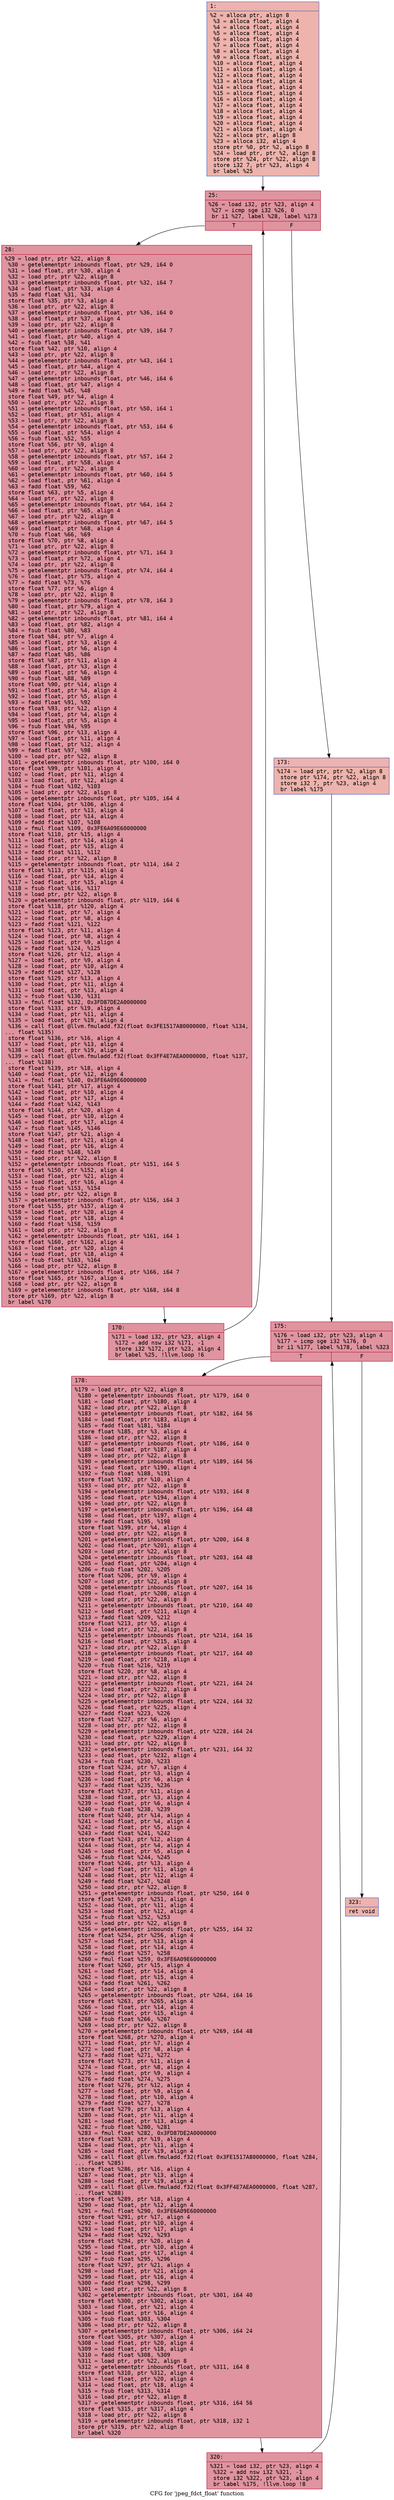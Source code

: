 digraph "CFG for 'jpeg_fdct_float' function" {
	label="CFG for 'jpeg_fdct_float' function";

	Node0x600001545e00 [shape=record,color="#3d50c3ff", style=filled, fillcolor="#d6524470" fontname="Courier",label="{1:\l|  %2 = alloca ptr, align 8\l  %3 = alloca float, align 4\l  %4 = alloca float, align 4\l  %5 = alloca float, align 4\l  %6 = alloca float, align 4\l  %7 = alloca float, align 4\l  %8 = alloca float, align 4\l  %9 = alloca float, align 4\l  %10 = alloca float, align 4\l  %11 = alloca float, align 4\l  %12 = alloca float, align 4\l  %13 = alloca float, align 4\l  %14 = alloca float, align 4\l  %15 = alloca float, align 4\l  %16 = alloca float, align 4\l  %17 = alloca float, align 4\l  %18 = alloca float, align 4\l  %19 = alloca float, align 4\l  %20 = alloca float, align 4\l  %21 = alloca float, align 4\l  %22 = alloca ptr, align 8\l  %23 = alloca i32, align 4\l  store ptr %0, ptr %2, align 8\l  %24 = load ptr, ptr %2, align 8\l  store ptr %24, ptr %22, align 8\l  store i32 7, ptr %23, align 4\l  br label %25\l}"];
	Node0x600001545e00 -> Node0x600001545e50[tooltip="1 -> 25\nProbability 100.00%" ];
	Node0x600001545e50 [shape=record,color="#b70d28ff", style=filled, fillcolor="#b70d2870" fontname="Courier",label="{25:\l|  %26 = load i32, ptr %23, align 4\l  %27 = icmp sge i32 %26, 0\l  br i1 %27, label %28, label %173\l|{<s0>T|<s1>F}}"];
	Node0x600001545e50:s0 -> Node0x600001545ea0[tooltip="25 -> 28\nProbability 96.88%" ];
	Node0x600001545e50:s1 -> Node0x600001545f40[tooltip="25 -> 173\nProbability 3.12%" ];
	Node0x600001545ea0 [shape=record,color="#b70d28ff", style=filled, fillcolor="#b70d2870" fontname="Courier",label="{28:\l|  %29 = load ptr, ptr %22, align 8\l  %30 = getelementptr inbounds float, ptr %29, i64 0\l  %31 = load float, ptr %30, align 4\l  %32 = load ptr, ptr %22, align 8\l  %33 = getelementptr inbounds float, ptr %32, i64 7\l  %34 = load float, ptr %33, align 4\l  %35 = fadd float %31, %34\l  store float %35, ptr %3, align 4\l  %36 = load ptr, ptr %22, align 8\l  %37 = getelementptr inbounds float, ptr %36, i64 0\l  %38 = load float, ptr %37, align 4\l  %39 = load ptr, ptr %22, align 8\l  %40 = getelementptr inbounds float, ptr %39, i64 7\l  %41 = load float, ptr %40, align 4\l  %42 = fsub float %38, %41\l  store float %42, ptr %10, align 4\l  %43 = load ptr, ptr %22, align 8\l  %44 = getelementptr inbounds float, ptr %43, i64 1\l  %45 = load float, ptr %44, align 4\l  %46 = load ptr, ptr %22, align 8\l  %47 = getelementptr inbounds float, ptr %46, i64 6\l  %48 = load float, ptr %47, align 4\l  %49 = fadd float %45, %48\l  store float %49, ptr %4, align 4\l  %50 = load ptr, ptr %22, align 8\l  %51 = getelementptr inbounds float, ptr %50, i64 1\l  %52 = load float, ptr %51, align 4\l  %53 = load ptr, ptr %22, align 8\l  %54 = getelementptr inbounds float, ptr %53, i64 6\l  %55 = load float, ptr %54, align 4\l  %56 = fsub float %52, %55\l  store float %56, ptr %9, align 4\l  %57 = load ptr, ptr %22, align 8\l  %58 = getelementptr inbounds float, ptr %57, i64 2\l  %59 = load float, ptr %58, align 4\l  %60 = load ptr, ptr %22, align 8\l  %61 = getelementptr inbounds float, ptr %60, i64 5\l  %62 = load float, ptr %61, align 4\l  %63 = fadd float %59, %62\l  store float %63, ptr %5, align 4\l  %64 = load ptr, ptr %22, align 8\l  %65 = getelementptr inbounds float, ptr %64, i64 2\l  %66 = load float, ptr %65, align 4\l  %67 = load ptr, ptr %22, align 8\l  %68 = getelementptr inbounds float, ptr %67, i64 5\l  %69 = load float, ptr %68, align 4\l  %70 = fsub float %66, %69\l  store float %70, ptr %8, align 4\l  %71 = load ptr, ptr %22, align 8\l  %72 = getelementptr inbounds float, ptr %71, i64 3\l  %73 = load float, ptr %72, align 4\l  %74 = load ptr, ptr %22, align 8\l  %75 = getelementptr inbounds float, ptr %74, i64 4\l  %76 = load float, ptr %75, align 4\l  %77 = fadd float %73, %76\l  store float %77, ptr %6, align 4\l  %78 = load ptr, ptr %22, align 8\l  %79 = getelementptr inbounds float, ptr %78, i64 3\l  %80 = load float, ptr %79, align 4\l  %81 = load ptr, ptr %22, align 8\l  %82 = getelementptr inbounds float, ptr %81, i64 4\l  %83 = load float, ptr %82, align 4\l  %84 = fsub float %80, %83\l  store float %84, ptr %7, align 4\l  %85 = load float, ptr %3, align 4\l  %86 = load float, ptr %6, align 4\l  %87 = fadd float %85, %86\l  store float %87, ptr %11, align 4\l  %88 = load float, ptr %3, align 4\l  %89 = load float, ptr %6, align 4\l  %90 = fsub float %88, %89\l  store float %90, ptr %14, align 4\l  %91 = load float, ptr %4, align 4\l  %92 = load float, ptr %5, align 4\l  %93 = fadd float %91, %92\l  store float %93, ptr %12, align 4\l  %94 = load float, ptr %4, align 4\l  %95 = load float, ptr %5, align 4\l  %96 = fsub float %94, %95\l  store float %96, ptr %13, align 4\l  %97 = load float, ptr %11, align 4\l  %98 = load float, ptr %12, align 4\l  %99 = fadd float %97, %98\l  %100 = load ptr, ptr %22, align 8\l  %101 = getelementptr inbounds float, ptr %100, i64 0\l  store float %99, ptr %101, align 4\l  %102 = load float, ptr %11, align 4\l  %103 = load float, ptr %12, align 4\l  %104 = fsub float %102, %103\l  %105 = load ptr, ptr %22, align 8\l  %106 = getelementptr inbounds float, ptr %105, i64 4\l  store float %104, ptr %106, align 4\l  %107 = load float, ptr %13, align 4\l  %108 = load float, ptr %14, align 4\l  %109 = fadd float %107, %108\l  %110 = fmul float %109, 0x3FE6A09E60000000\l  store float %110, ptr %15, align 4\l  %111 = load float, ptr %14, align 4\l  %112 = load float, ptr %15, align 4\l  %113 = fadd float %111, %112\l  %114 = load ptr, ptr %22, align 8\l  %115 = getelementptr inbounds float, ptr %114, i64 2\l  store float %113, ptr %115, align 4\l  %116 = load float, ptr %14, align 4\l  %117 = load float, ptr %15, align 4\l  %118 = fsub float %116, %117\l  %119 = load ptr, ptr %22, align 8\l  %120 = getelementptr inbounds float, ptr %119, i64 6\l  store float %118, ptr %120, align 4\l  %121 = load float, ptr %7, align 4\l  %122 = load float, ptr %8, align 4\l  %123 = fadd float %121, %122\l  store float %123, ptr %11, align 4\l  %124 = load float, ptr %8, align 4\l  %125 = load float, ptr %9, align 4\l  %126 = fadd float %124, %125\l  store float %126, ptr %12, align 4\l  %127 = load float, ptr %9, align 4\l  %128 = load float, ptr %10, align 4\l  %129 = fadd float %127, %128\l  store float %129, ptr %13, align 4\l  %130 = load float, ptr %11, align 4\l  %131 = load float, ptr %13, align 4\l  %132 = fsub float %130, %131\l  %133 = fmul float %132, 0x3FD87DE2A0000000\l  store float %133, ptr %19, align 4\l  %134 = load float, ptr %11, align 4\l  %135 = load float, ptr %19, align 4\l  %136 = call float @llvm.fmuladd.f32(float 0x3FE1517A80000000, float %134,\l... float %135)\l  store float %136, ptr %16, align 4\l  %137 = load float, ptr %13, align 4\l  %138 = load float, ptr %19, align 4\l  %139 = call float @llvm.fmuladd.f32(float 0x3FF4E7AEA0000000, float %137,\l... float %138)\l  store float %139, ptr %18, align 4\l  %140 = load float, ptr %12, align 4\l  %141 = fmul float %140, 0x3FE6A09E60000000\l  store float %141, ptr %17, align 4\l  %142 = load float, ptr %10, align 4\l  %143 = load float, ptr %17, align 4\l  %144 = fadd float %142, %143\l  store float %144, ptr %20, align 4\l  %145 = load float, ptr %10, align 4\l  %146 = load float, ptr %17, align 4\l  %147 = fsub float %145, %146\l  store float %147, ptr %21, align 4\l  %148 = load float, ptr %21, align 4\l  %149 = load float, ptr %16, align 4\l  %150 = fadd float %148, %149\l  %151 = load ptr, ptr %22, align 8\l  %152 = getelementptr inbounds float, ptr %151, i64 5\l  store float %150, ptr %152, align 4\l  %153 = load float, ptr %21, align 4\l  %154 = load float, ptr %16, align 4\l  %155 = fsub float %153, %154\l  %156 = load ptr, ptr %22, align 8\l  %157 = getelementptr inbounds float, ptr %156, i64 3\l  store float %155, ptr %157, align 4\l  %158 = load float, ptr %20, align 4\l  %159 = load float, ptr %18, align 4\l  %160 = fadd float %158, %159\l  %161 = load ptr, ptr %22, align 8\l  %162 = getelementptr inbounds float, ptr %161, i64 1\l  store float %160, ptr %162, align 4\l  %163 = load float, ptr %20, align 4\l  %164 = load float, ptr %18, align 4\l  %165 = fsub float %163, %164\l  %166 = load ptr, ptr %22, align 8\l  %167 = getelementptr inbounds float, ptr %166, i64 7\l  store float %165, ptr %167, align 4\l  %168 = load ptr, ptr %22, align 8\l  %169 = getelementptr inbounds float, ptr %168, i64 8\l  store ptr %169, ptr %22, align 8\l  br label %170\l}"];
	Node0x600001545ea0 -> Node0x600001545ef0[tooltip="28 -> 170\nProbability 100.00%" ];
	Node0x600001545ef0 [shape=record,color="#b70d28ff", style=filled, fillcolor="#b70d2870" fontname="Courier",label="{170:\l|  %171 = load i32, ptr %23, align 4\l  %172 = add nsw i32 %171, -1\l  store i32 %172, ptr %23, align 4\l  br label %25, !llvm.loop !6\l}"];
	Node0x600001545ef0 -> Node0x600001545e50[tooltip="170 -> 25\nProbability 100.00%" ];
	Node0x600001545f40 [shape=record,color="#3d50c3ff", style=filled, fillcolor="#d6524470" fontname="Courier",label="{173:\l|  %174 = load ptr, ptr %2, align 8\l  store ptr %174, ptr %22, align 8\l  store i32 7, ptr %23, align 4\l  br label %175\l}"];
	Node0x600001545f40 -> Node0x600001545f90[tooltip="173 -> 175\nProbability 100.00%" ];
	Node0x600001545f90 [shape=record,color="#b70d28ff", style=filled, fillcolor="#b70d2870" fontname="Courier",label="{175:\l|  %176 = load i32, ptr %23, align 4\l  %177 = icmp sge i32 %176, 0\l  br i1 %177, label %178, label %323\l|{<s0>T|<s1>F}}"];
	Node0x600001545f90:s0 -> Node0x600001545fe0[tooltip="175 -> 178\nProbability 96.88%" ];
	Node0x600001545f90:s1 -> Node0x600001546080[tooltip="175 -> 323\nProbability 3.12%" ];
	Node0x600001545fe0 [shape=record,color="#b70d28ff", style=filled, fillcolor="#b70d2870" fontname="Courier",label="{178:\l|  %179 = load ptr, ptr %22, align 8\l  %180 = getelementptr inbounds float, ptr %179, i64 0\l  %181 = load float, ptr %180, align 4\l  %182 = load ptr, ptr %22, align 8\l  %183 = getelementptr inbounds float, ptr %182, i64 56\l  %184 = load float, ptr %183, align 4\l  %185 = fadd float %181, %184\l  store float %185, ptr %3, align 4\l  %186 = load ptr, ptr %22, align 8\l  %187 = getelementptr inbounds float, ptr %186, i64 0\l  %188 = load float, ptr %187, align 4\l  %189 = load ptr, ptr %22, align 8\l  %190 = getelementptr inbounds float, ptr %189, i64 56\l  %191 = load float, ptr %190, align 4\l  %192 = fsub float %188, %191\l  store float %192, ptr %10, align 4\l  %193 = load ptr, ptr %22, align 8\l  %194 = getelementptr inbounds float, ptr %193, i64 8\l  %195 = load float, ptr %194, align 4\l  %196 = load ptr, ptr %22, align 8\l  %197 = getelementptr inbounds float, ptr %196, i64 48\l  %198 = load float, ptr %197, align 4\l  %199 = fadd float %195, %198\l  store float %199, ptr %4, align 4\l  %200 = load ptr, ptr %22, align 8\l  %201 = getelementptr inbounds float, ptr %200, i64 8\l  %202 = load float, ptr %201, align 4\l  %203 = load ptr, ptr %22, align 8\l  %204 = getelementptr inbounds float, ptr %203, i64 48\l  %205 = load float, ptr %204, align 4\l  %206 = fsub float %202, %205\l  store float %206, ptr %9, align 4\l  %207 = load ptr, ptr %22, align 8\l  %208 = getelementptr inbounds float, ptr %207, i64 16\l  %209 = load float, ptr %208, align 4\l  %210 = load ptr, ptr %22, align 8\l  %211 = getelementptr inbounds float, ptr %210, i64 40\l  %212 = load float, ptr %211, align 4\l  %213 = fadd float %209, %212\l  store float %213, ptr %5, align 4\l  %214 = load ptr, ptr %22, align 8\l  %215 = getelementptr inbounds float, ptr %214, i64 16\l  %216 = load float, ptr %215, align 4\l  %217 = load ptr, ptr %22, align 8\l  %218 = getelementptr inbounds float, ptr %217, i64 40\l  %219 = load float, ptr %218, align 4\l  %220 = fsub float %216, %219\l  store float %220, ptr %8, align 4\l  %221 = load ptr, ptr %22, align 8\l  %222 = getelementptr inbounds float, ptr %221, i64 24\l  %223 = load float, ptr %222, align 4\l  %224 = load ptr, ptr %22, align 8\l  %225 = getelementptr inbounds float, ptr %224, i64 32\l  %226 = load float, ptr %225, align 4\l  %227 = fadd float %223, %226\l  store float %227, ptr %6, align 4\l  %228 = load ptr, ptr %22, align 8\l  %229 = getelementptr inbounds float, ptr %228, i64 24\l  %230 = load float, ptr %229, align 4\l  %231 = load ptr, ptr %22, align 8\l  %232 = getelementptr inbounds float, ptr %231, i64 32\l  %233 = load float, ptr %232, align 4\l  %234 = fsub float %230, %233\l  store float %234, ptr %7, align 4\l  %235 = load float, ptr %3, align 4\l  %236 = load float, ptr %6, align 4\l  %237 = fadd float %235, %236\l  store float %237, ptr %11, align 4\l  %238 = load float, ptr %3, align 4\l  %239 = load float, ptr %6, align 4\l  %240 = fsub float %238, %239\l  store float %240, ptr %14, align 4\l  %241 = load float, ptr %4, align 4\l  %242 = load float, ptr %5, align 4\l  %243 = fadd float %241, %242\l  store float %243, ptr %12, align 4\l  %244 = load float, ptr %4, align 4\l  %245 = load float, ptr %5, align 4\l  %246 = fsub float %244, %245\l  store float %246, ptr %13, align 4\l  %247 = load float, ptr %11, align 4\l  %248 = load float, ptr %12, align 4\l  %249 = fadd float %247, %248\l  %250 = load ptr, ptr %22, align 8\l  %251 = getelementptr inbounds float, ptr %250, i64 0\l  store float %249, ptr %251, align 4\l  %252 = load float, ptr %11, align 4\l  %253 = load float, ptr %12, align 4\l  %254 = fsub float %252, %253\l  %255 = load ptr, ptr %22, align 8\l  %256 = getelementptr inbounds float, ptr %255, i64 32\l  store float %254, ptr %256, align 4\l  %257 = load float, ptr %13, align 4\l  %258 = load float, ptr %14, align 4\l  %259 = fadd float %257, %258\l  %260 = fmul float %259, 0x3FE6A09E60000000\l  store float %260, ptr %15, align 4\l  %261 = load float, ptr %14, align 4\l  %262 = load float, ptr %15, align 4\l  %263 = fadd float %261, %262\l  %264 = load ptr, ptr %22, align 8\l  %265 = getelementptr inbounds float, ptr %264, i64 16\l  store float %263, ptr %265, align 4\l  %266 = load float, ptr %14, align 4\l  %267 = load float, ptr %15, align 4\l  %268 = fsub float %266, %267\l  %269 = load ptr, ptr %22, align 8\l  %270 = getelementptr inbounds float, ptr %269, i64 48\l  store float %268, ptr %270, align 4\l  %271 = load float, ptr %7, align 4\l  %272 = load float, ptr %8, align 4\l  %273 = fadd float %271, %272\l  store float %273, ptr %11, align 4\l  %274 = load float, ptr %8, align 4\l  %275 = load float, ptr %9, align 4\l  %276 = fadd float %274, %275\l  store float %276, ptr %12, align 4\l  %277 = load float, ptr %9, align 4\l  %278 = load float, ptr %10, align 4\l  %279 = fadd float %277, %278\l  store float %279, ptr %13, align 4\l  %280 = load float, ptr %11, align 4\l  %281 = load float, ptr %13, align 4\l  %282 = fsub float %280, %281\l  %283 = fmul float %282, 0x3FD87DE2A0000000\l  store float %283, ptr %19, align 4\l  %284 = load float, ptr %11, align 4\l  %285 = load float, ptr %19, align 4\l  %286 = call float @llvm.fmuladd.f32(float 0x3FE1517A80000000, float %284,\l... float %285)\l  store float %286, ptr %16, align 4\l  %287 = load float, ptr %13, align 4\l  %288 = load float, ptr %19, align 4\l  %289 = call float @llvm.fmuladd.f32(float 0x3FF4E7AEA0000000, float %287,\l... float %288)\l  store float %289, ptr %18, align 4\l  %290 = load float, ptr %12, align 4\l  %291 = fmul float %290, 0x3FE6A09E60000000\l  store float %291, ptr %17, align 4\l  %292 = load float, ptr %10, align 4\l  %293 = load float, ptr %17, align 4\l  %294 = fadd float %292, %293\l  store float %294, ptr %20, align 4\l  %295 = load float, ptr %10, align 4\l  %296 = load float, ptr %17, align 4\l  %297 = fsub float %295, %296\l  store float %297, ptr %21, align 4\l  %298 = load float, ptr %21, align 4\l  %299 = load float, ptr %16, align 4\l  %300 = fadd float %298, %299\l  %301 = load ptr, ptr %22, align 8\l  %302 = getelementptr inbounds float, ptr %301, i64 40\l  store float %300, ptr %302, align 4\l  %303 = load float, ptr %21, align 4\l  %304 = load float, ptr %16, align 4\l  %305 = fsub float %303, %304\l  %306 = load ptr, ptr %22, align 8\l  %307 = getelementptr inbounds float, ptr %306, i64 24\l  store float %305, ptr %307, align 4\l  %308 = load float, ptr %20, align 4\l  %309 = load float, ptr %18, align 4\l  %310 = fadd float %308, %309\l  %311 = load ptr, ptr %22, align 8\l  %312 = getelementptr inbounds float, ptr %311, i64 8\l  store float %310, ptr %312, align 4\l  %313 = load float, ptr %20, align 4\l  %314 = load float, ptr %18, align 4\l  %315 = fsub float %313, %314\l  %316 = load ptr, ptr %22, align 8\l  %317 = getelementptr inbounds float, ptr %316, i64 56\l  store float %315, ptr %317, align 4\l  %318 = load ptr, ptr %22, align 8\l  %319 = getelementptr inbounds float, ptr %318, i32 1\l  store ptr %319, ptr %22, align 8\l  br label %320\l}"];
	Node0x600001545fe0 -> Node0x600001546030[tooltip="178 -> 320\nProbability 100.00%" ];
	Node0x600001546030 [shape=record,color="#b70d28ff", style=filled, fillcolor="#b70d2870" fontname="Courier",label="{320:\l|  %321 = load i32, ptr %23, align 4\l  %322 = add nsw i32 %321, -1\l  store i32 %322, ptr %23, align 4\l  br label %175, !llvm.loop !8\l}"];
	Node0x600001546030 -> Node0x600001545f90[tooltip="320 -> 175\nProbability 100.00%" ];
	Node0x600001546080 [shape=record,color="#3d50c3ff", style=filled, fillcolor="#d6524470" fontname="Courier",label="{323:\l|  ret void\l}"];
}
